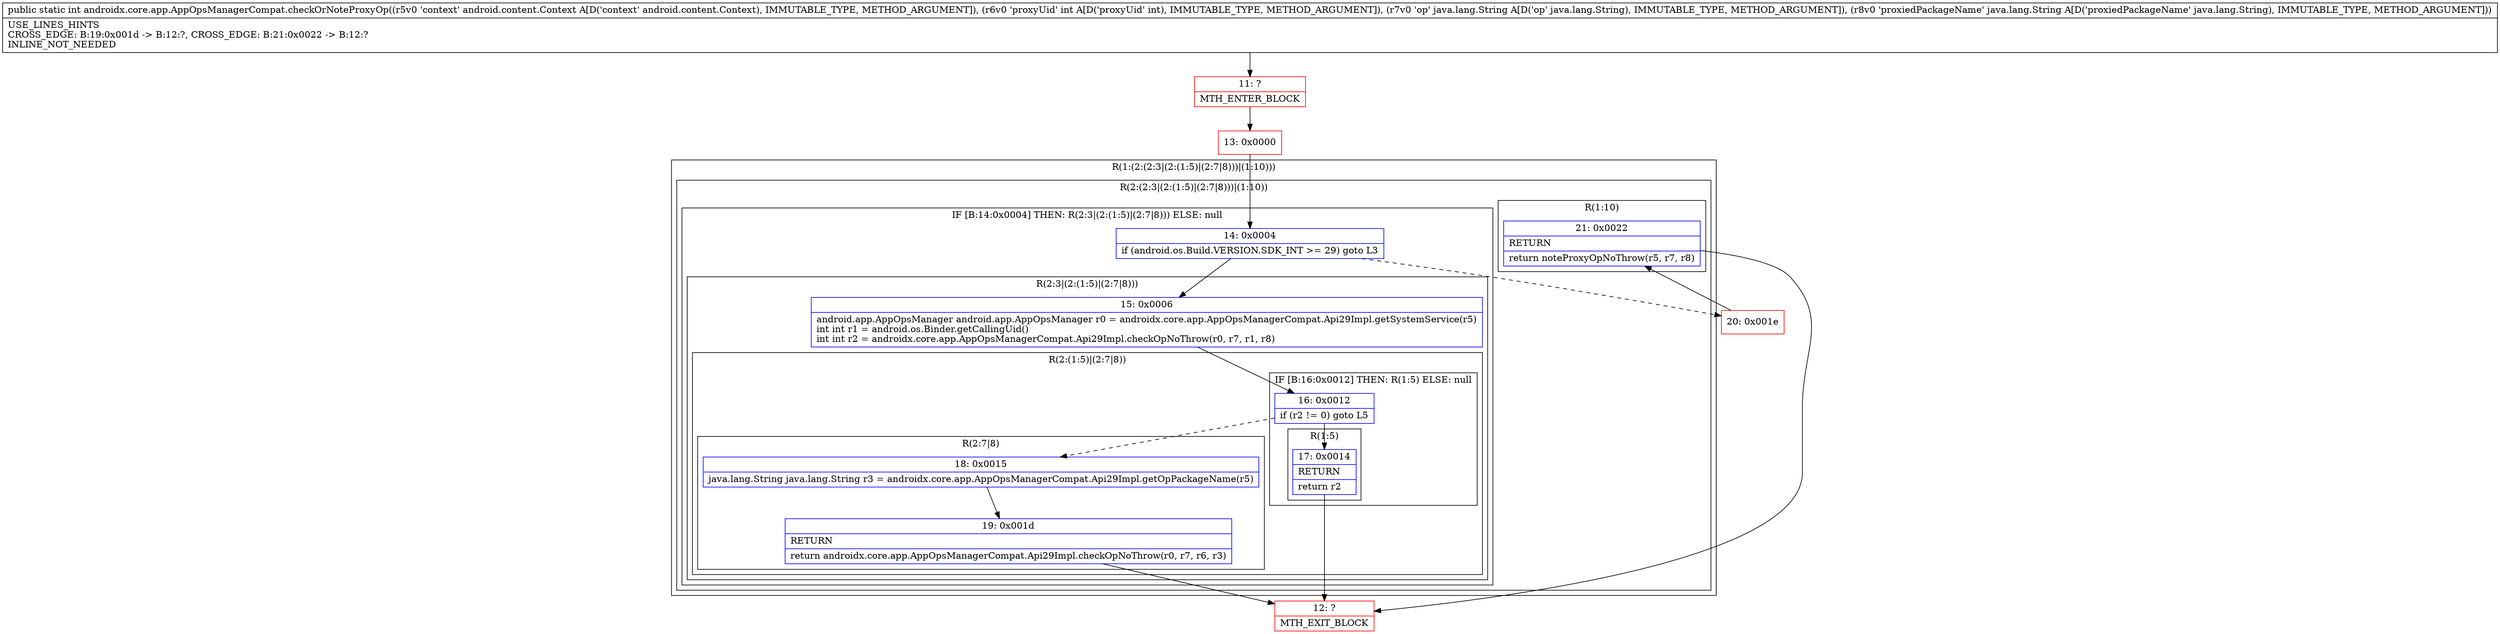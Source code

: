 digraph "CFG forandroidx.core.app.AppOpsManagerCompat.checkOrNoteProxyOp(Landroid\/content\/Context;ILjava\/lang\/String;Ljava\/lang\/String;)I" {
subgraph cluster_Region_1112783934 {
label = "R(1:(2:(2:3|(2:(1:5)|(2:7|8)))|(1:10)))";
node [shape=record,color=blue];
subgraph cluster_Region_1028637831 {
label = "R(2:(2:3|(2:(1:5)|(2:7|8)))|(1:10))";
node [shape=record,color=blue];
subgraph cluster_IfRegion_1977968101 {
label = "IF [B:14:0x0004] THEN: R(2:3|(2:(1:5)|(2:7|8))) ELSE: null";
node [shape=record,color=blue];
Node_14 [shape=record,label="{14\:\ 0x0004|if (android.os.Build.VERSION.SDK_INT \>= 29) goto L3\l}"];
subgraph cluster_Region_208926364 {
label = "R(2:3|(2:(1:5)|(2:7|8)))";
node [shape=record,color=blue];
Node_15 [shape=record,label="{15\:\ 0x0006|android.app.AppOpsManager android.app.AppOpsManager r0 = androidx.core.app.AppOpsManagerCompat.Api29Impl.getSystemService(r5)\lint int r1 = android.os.Binder.getCallingUid()\lint int r2 = androidx.core.app.AppOpsManagerCompat.Api29Impl.checkOpNoThrow(r0, r7, r1, r8)\l}"];
subgraph cluster_Region_59133409 {
label = "R(2:(1:5)|(2:7|8))";
node [shape=record,color=blue];
subgraph cluster_IfRegion_848673262 {
label = "IF [B:16:0x0012] THEN: R(1:5) ELSE: null";
node [shape=record,color=blue];
Node_16 [shape=record,label="{16\:\ 0x0012|if (r2 != 0) goto L5\l}"];
subgraph cluster_Region_309973177 {
label = "R(1:5)";
node [shape=record,color=blue];
Node_17 [shape=record,label="{17\:\ 0x0014|RETURN\l|return r2\l}"];
}
}
subgraph cluster_Region_1166541203 {
label = "R(2:7|8)";
node [shape=record,color=blue];
Node_18 [shape=record,label="{18\:\ 0x0015|java.lang.String java.lang.String r3 = androidx.core.app.AppOpsManagerCompat.Api29Impl.getOpPackageName(r5)\l}"];
Node_19 [shape=record,label="{19\:\ 0x001d|RETURN\l|return androidx.core.app.AppOpsManagerCompat.Api29Impl.checkOpNoThrow(r0, r7, r6, r3)\l}"];
}
}
}
}
subgraph cluster_Region_1558950883 {
label = "R(1:10)";
node [shape=record,color=blue];
Node_21 [shape=record,label="{21\:\ 0x0022|RETURN\l|return noteProxyOpNoThrow(r5, r7, r8)\l}"];
}
}
}
Node_11 [shape=record,color=red,label="{11\:\ ?|MTH_ENTER_BLOCK\l}"];
Node_13 [shape=record,color=red,label="{13\:\ 0x0000}"];
Node_12 [shape=record,color=red,label="{12\:\ ?|MTH_EXIT_BLOCK\l}"];
Node_20 [shape=record,color=red,label="{20\:\ 0x001e}"];
MethodNode[shape=record,label="{public static int androidx.core.app.AppOpsManagerCompat.checkOrNoteProxyOp((r5v0 'context' android.content.Context A[D('context' android.content.Context), IMMUTABLE_TYPE, METHOD_ARGUMENT]), (r6v0 'proxyUid' int A[D('proxyUid' int), IMMUTABLE_TYPE, METHOD_ARGUMENT]), (r7v0 'op' java.lang.String A[D('op' java.lang.String), IMMUTABLE_TYPE, METHOD_ARGUMENT]), (r8v0 'proxiedPackageName' java.lang.String A[D('proxiedPackageName' java.lang.String), IMMUTABLE_TYPE, METHOD_ARGUMENT]))  | USE_LINES_HINTS\lCROSS_EDGE: B:19:0x001d \-\> B:12:?, CROSS_EDGE: B:21:0x0022 \-\> B:12:?\lINLINE_NOT_NEEDED\l}"];
MethodNode -> Node_11;Node_14 -> Node_15;
Node_14 -> Node_20[style=dashed];
Node_15 -> Node_16;
Node_16 -> Node_17;
Node_16 -> Node_18[style=dashed];
Node_17 -> Node_12;
Node_18 -> Node_19;
Node_19 -> Node_12;
Node_21 -> Node_12;
Node_11 -> Node_13;
Node_13 -> Node_14;
Node_20 -> Node_21;
}

